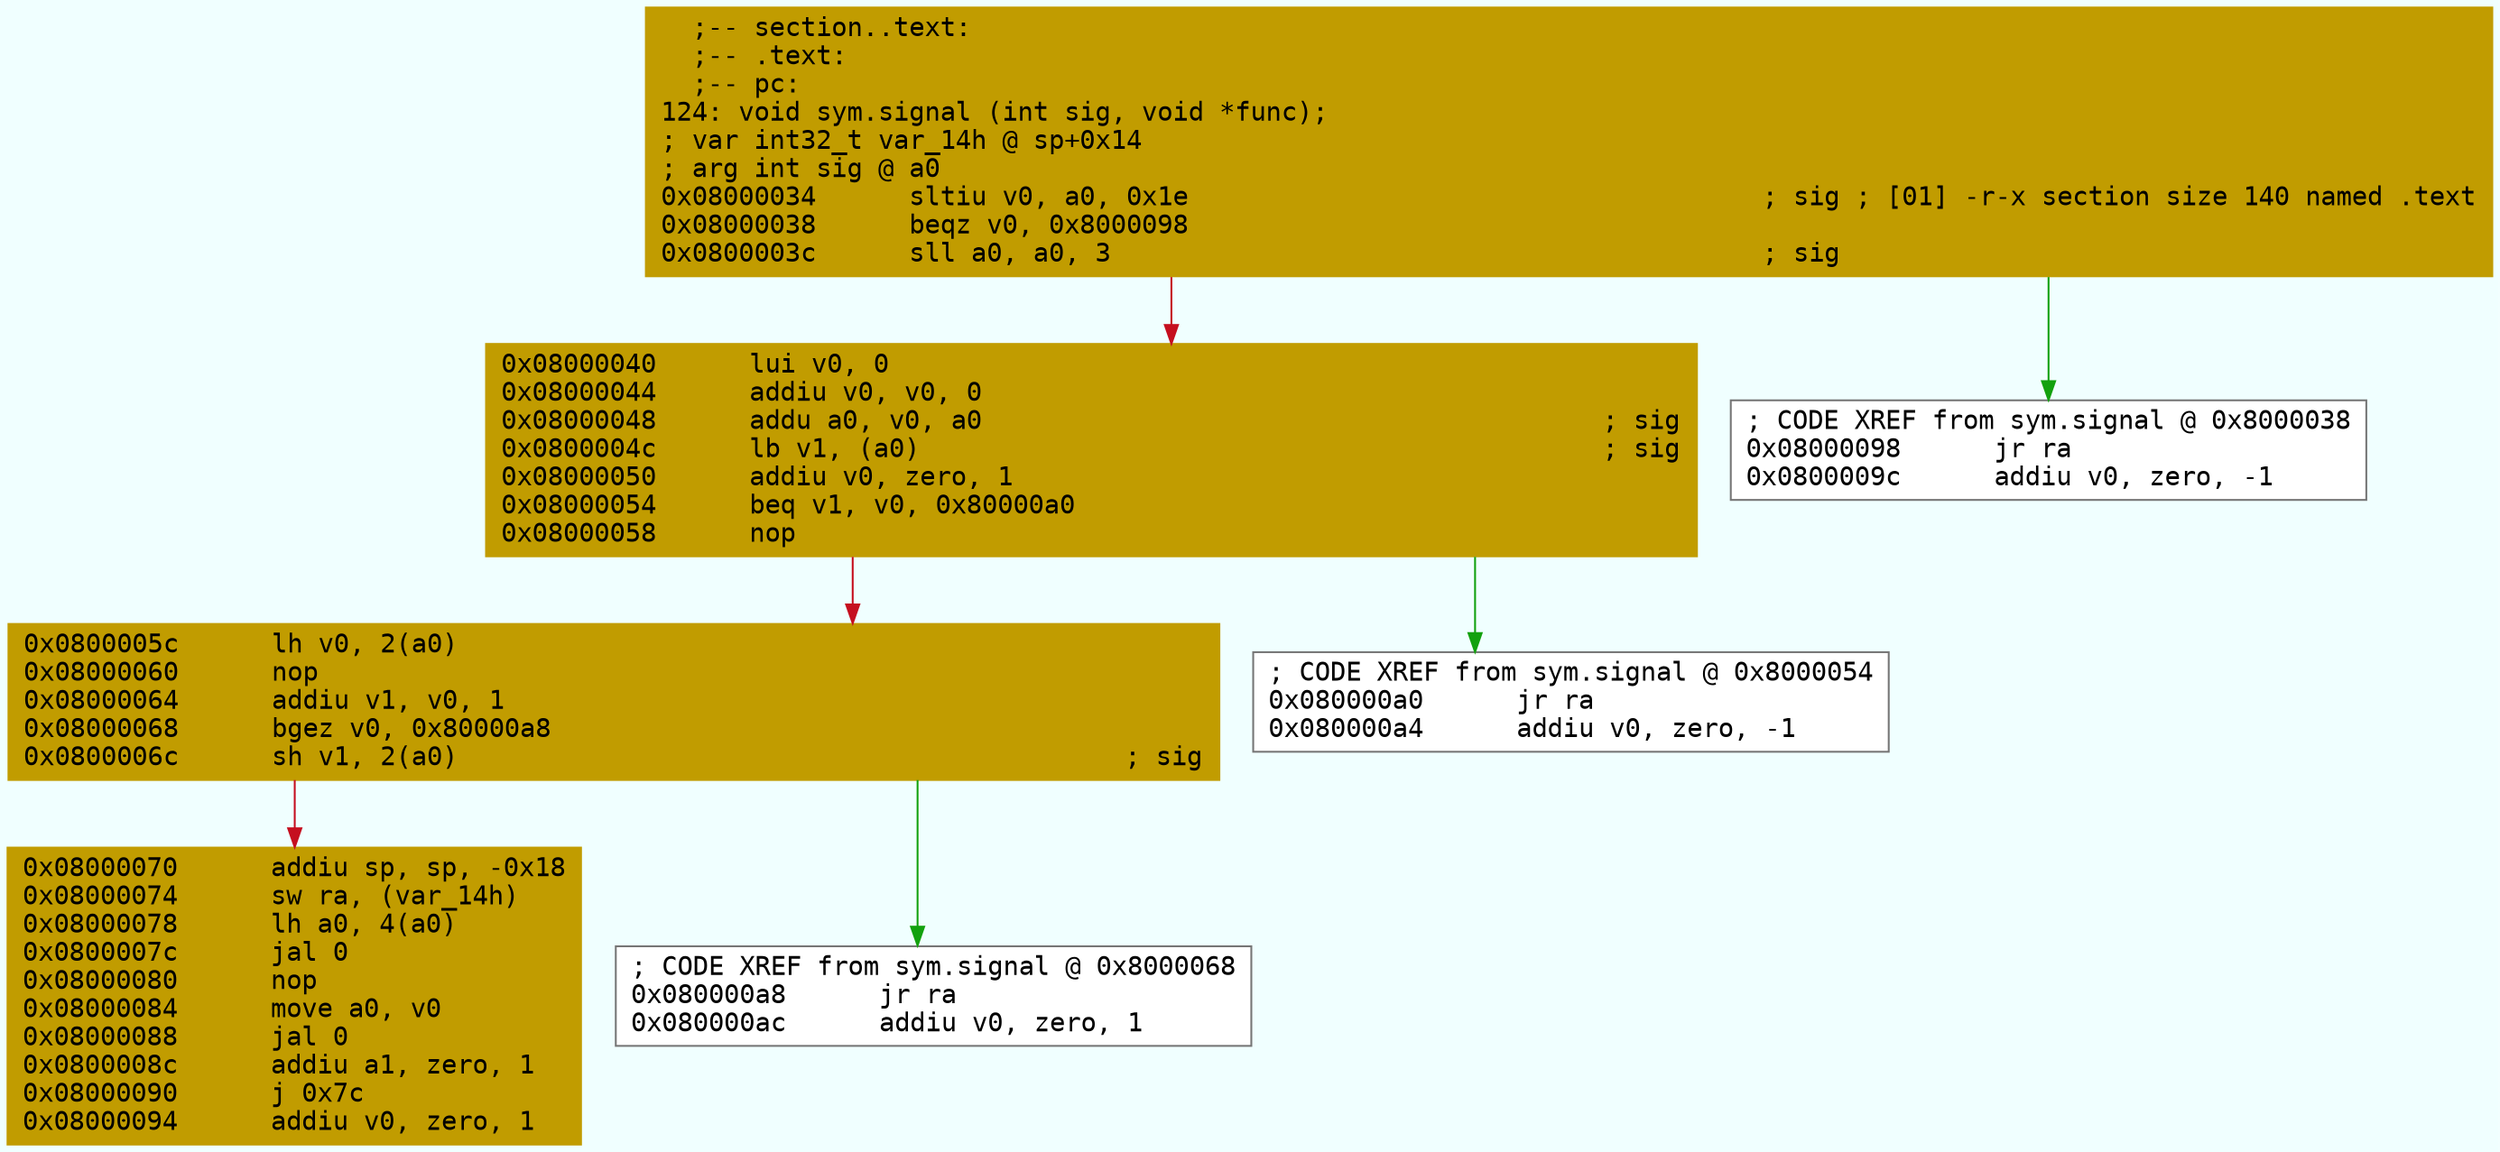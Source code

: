 digraph code {
	graph [bgcolor=azure fontsize=8 fontname="Courier" splines="ortho"];
	node [fillcolor=gray style=filled shape=box];
	edge [arrowhead="normal"];
	"0x08000034" [URL="sym.signal/0x08000034", fillcolor="#c19c00",color="#c19c00", fontname="Courier",label="  ;-- section..text:\l  ;-- .text:\l  ;-- pc:\l124: void sym.signal (int sig, void *func);\l; var int32_t var_14h @ sp+0x14\l; arg int sig @ a0\l0x08000034      sltiu v0, a0, 0x1e                                     ; sig ; [01] -r-x section size 140 named .text\l0x08000038      beqz v0, 0x8000098\l0x0800003c      sll a0, a0, 3                                          ; sig\l"]
	"0x08000040" [URL="sym.signal/0x08000040", fillcolor="#c19c00",color="#c19c00", fontname="Courier",label="0x08000040      lui v0, 0\l0x08000044      addiu v0, v0, 0\l0x08000048      addu a0, v0, a0                                        ; sig\l0x0800004c      lb v1, (a0)                                            ; sig\l0x08000050      addiu v0, zero, 1\l0x08000054      beq v1, v0, 0x80000a0\l0x08000058      nop\l"]
	"0x0800005c" [URL="sym.signal/0x0800005c", fillcolor="#c19c00",color="#c19c00", fontname="Courier",label="0x0800005c      lh v0, 2(a0)\l0x08000060      nop\l0x08000064      addiu v1, v0, 1\l0x08000068      bgez v0, 0x80000a8\l0x0800006c      sh v1, 2(a0)                                           ; sig\l"]
	"0x08000070" [URL="sym.signal/0x08000070", fillcolor="#c19c00",color="#c19c00", fontname="Courier",label="0x08000070      addiu sp, sp, -0x18\l0x08000074      sw ra, (var_14h)\l0x08000078      lh a0, 4(a0)\l0x0800007c      jal 0\l0x08000080      nop\l0x08000084      move a0, v0\l0x08000088      jal 0\l0x0800008c      addiu a1, zero, 1\l0x08000090      j 0x7c\l0x08000094      addiu v0, zero, 1\l"]
	"0x08000098" [URL="sym.signal/0x08000098", fillcolor="white",color="#767676", fontname="Courier",label="; CODE XREF from sym.signal @ 0x8000038\l0x08000098      jr ra\l0x0800009c      addiu v0, zero, -1\l"]
	"0x080000a0" [URL="sym.signal/0x080000a0", fillcolor="white",color="#767676", fontname="Courier",label="; CODE XREF from sym.signal @ 0x8000054\l0x080000a0      jr ra\l0x080000a4      addiu v0, zero, -1\l"]
	"0x080000a8" [URL="sym.signal/0x080000a8", fillcolor="white",color="#767676", fontname="Courier",label="; CODE XREF from sym.signal @ 0x8000068\l0x080000a8      jr ra\l0x080000ac      addiu v0, zero, 1\l"]
        "0x08000034" -> "0x08000098" [color="#13a10e"];
        "0x08000034" -> "0x08000040" [color="#c50f1f"];
        "0x08000040" -> "0x080000a0" [color="#13a10e"];
        "0x08000040" -> "0x0800005c" [color="#c50f1f"];
        "0x0800005c" -> "0x080000a8" [color="#13a10e"];
        "0x0800005c" -> "0x08000070" [color="#c50f1f"];
}
